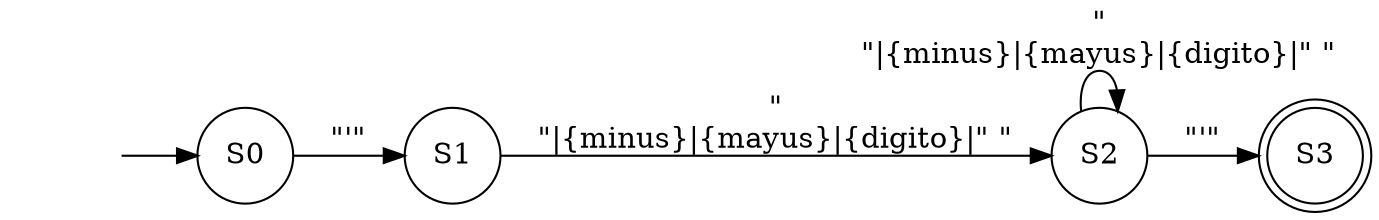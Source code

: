 digraph automata {
rankdir=LR
ini [shape="none" label=""]
S0[shape="circle"];
S1[shape="circle"];
S2[shape="circle"];
S3[shape="doublecircle"];

ini->S0;
S0->S1[label="\"\'\""];
S1->S2[label="\"\n\"|{minus}|{mayus}|{digito}|\" \""];
S2->S3[label="\"\'\""];
S2->S2[label="\"\n\"|{minus}|{mayus}|{digito}|\" \""]
}